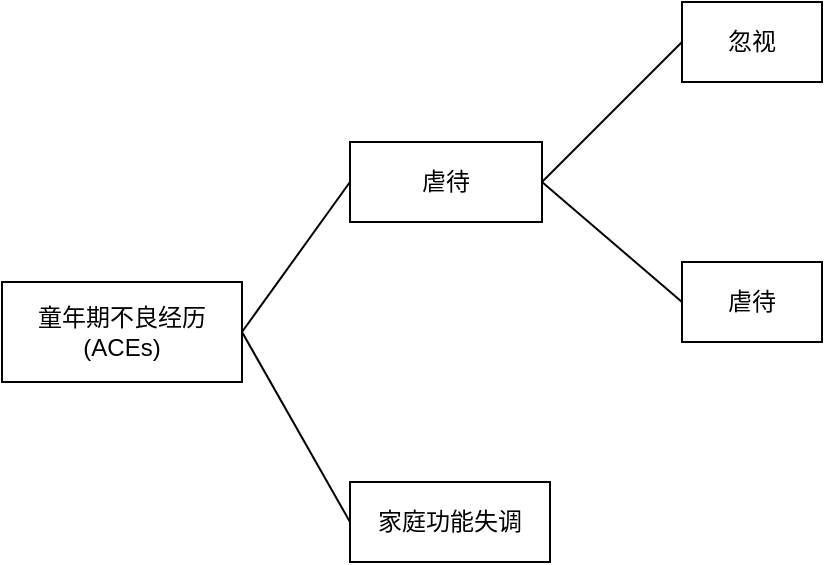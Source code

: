 <mxfile version="24.2.0" type="github">
  <diagram name="Page-1" id="ZmrI2E8jIGjipDStuWAG">
    <mxGraphModel dx="996" dy="601" grid="1" gridSize="10" guides="1" tooltips="1" connect="1" arrows="1" fold="1" page="1" pageScale="1" pageWidth="827" pageHeight="1169" math="0" shadow="0">
      <root>
        <mxCell id="0" />
        <mxCell id="1" parent="0" />
        <mxCell id="LtjJ-iYpBrT9Myh8KGnN-1" value="童年期不良经历(ACEs&lt;span style=&quot;background-color: initial;&quot;&gt;)&lt;/span&gt;" style="rounded=0;whiteSpace=wrap;html=1;" vertex="1" parent="1">
          <mxGeometry x="140" y="260" width="120" height="50" as="geometry" />
        </mxCell>
        <mxCell id="LtjJ-iYpBrT9Myh8KGnN-2" value="虐待" style="rounded=0;whiteSpace=wrap;html=1;" vertex="1" parent="1">
          <mxGeometry x="314" y="190" width="96" height="40" as="geometry" />
        </mxCell>
        <mxCell id="LtjJ-iYpBrT9Myh8KGnN-3" value="家庭功能失调" style="whiteSpace=wrap;html=1;" vertex="1" parent="1">
          <mxGeometry x="314" y="360" width="100" height="40" as="geometry" />
        </mxCell>
        <mxCell id="LtjJ-iYpBrT9Myh8KGnN-4" value="忽视" style="whiteSpace=wrap;html=1;" vertex="1" parent="1">
          <mxGeometry x="480" y="120" width="70" height="40" as="geometry" />
        </mxCell>
        <mxCell id="LtjJ-iYpBrT9Myh8KGnN-5" value="虐待" style="whiteSpace=wrap;html=1;" vertex="1" parent="1">
          <mxGeometry x="480" y="250" width="70" height="40" as="geometry" />
        </mxCell>
        <mxCell id="LtjJ-iYpBrT9Myh8KGnN-6" value="" style="endArrow=none;html=1;rounded=0;exitX=1;exitY=0.5;exitDx=0;exitDy=0;entryX=0;entryY=0.5;entryDx=0;entryDy=0;" edge="1" parent="1" source="LtjJ-iYpBrT9Myh8KGnN-2" target="LtjJ-iYpBrT9Myh8KGnN-5">
          <mxGeometry width="50" height="50" relative="1" as="geometry">
            <mxPoint x="390" y="340" as="sourcePoint" />
            <mxPoint x="440" y="290" as="targetPoint" />
          </mxGeometry>
        </mxCell>
        <mxCell id="LtjJ-iYpBrT9Myh8KGnN-7" value="" style="endArrow=none;html=1;rounded=0;exitX=1;exitY=0.5;exitDx=0;exitDy=0;entryX=0;entryY=0.5;entryDx=0;entryDy=0;" edge="1" parent="1" source="LtjJ-iYpBrT9Myh8KGnN-2" target="LtjJ-iYpBrT9Myh8KGnN-4">
          <mxGeometry width="50" height="50" relative="1" as="geometry">
            <mxPoint x="390" y="340" as="sourcePoint" />
            <mxPoint x="440" y="290" as="targetPoint" />
          </mxGeometry>
        </mxCell>
        <mxCell id="LtjJ-iYpBrT9Myh8KGnN-8" value="" style="endArrow=none;html=1;rounded=0;exitX=1;exitY=0.5;exitDx=0;exitDy=0;entryX=0;entryY=0.5;entryDx=0;entryDy=0;" edge="1" parent="1" source="LtjJ-iYpBrT9Myh8KGnN-1" target="LtjJ-iYpBrT9Myh8KGnN-3">
          <mxGeometry width="50" height="50" relative="1" as="geometry">
            <mxPoint x="390" y="340" as="sourcePoint" />
            <mxPoint x="440" y="290" as="targetPoint" />
          </mxGeometry>
        </mxCell>
        <mxCell id="LtjJ-iYpBrT9Myh8KGnN-9" value="" style="endArrow=none;html=1;rounded=0;exitX=1;exitY=0.5;exitDx=0;exitDy=0;entryX=0;entryY=0.5;entryDx=0;entryDy=0;" edge="1" parent="1" source="LtjJ-iYpBrT9Myh8KGnN-1" target="LtjJ-iYpBrT9Myh8KGnN-2">
          <mxGeometry width="50" height="50" relative="1" as="geometry">
            <mxPoint x="390" y="340" as="sourcePoint" />
            <mxPoint x="440" y="290" as="targetPoint" />
          </mxGeometry>
        </mxCell>
      </root>
    </mxGraphModel>
  </diagram>
</mxfile>
